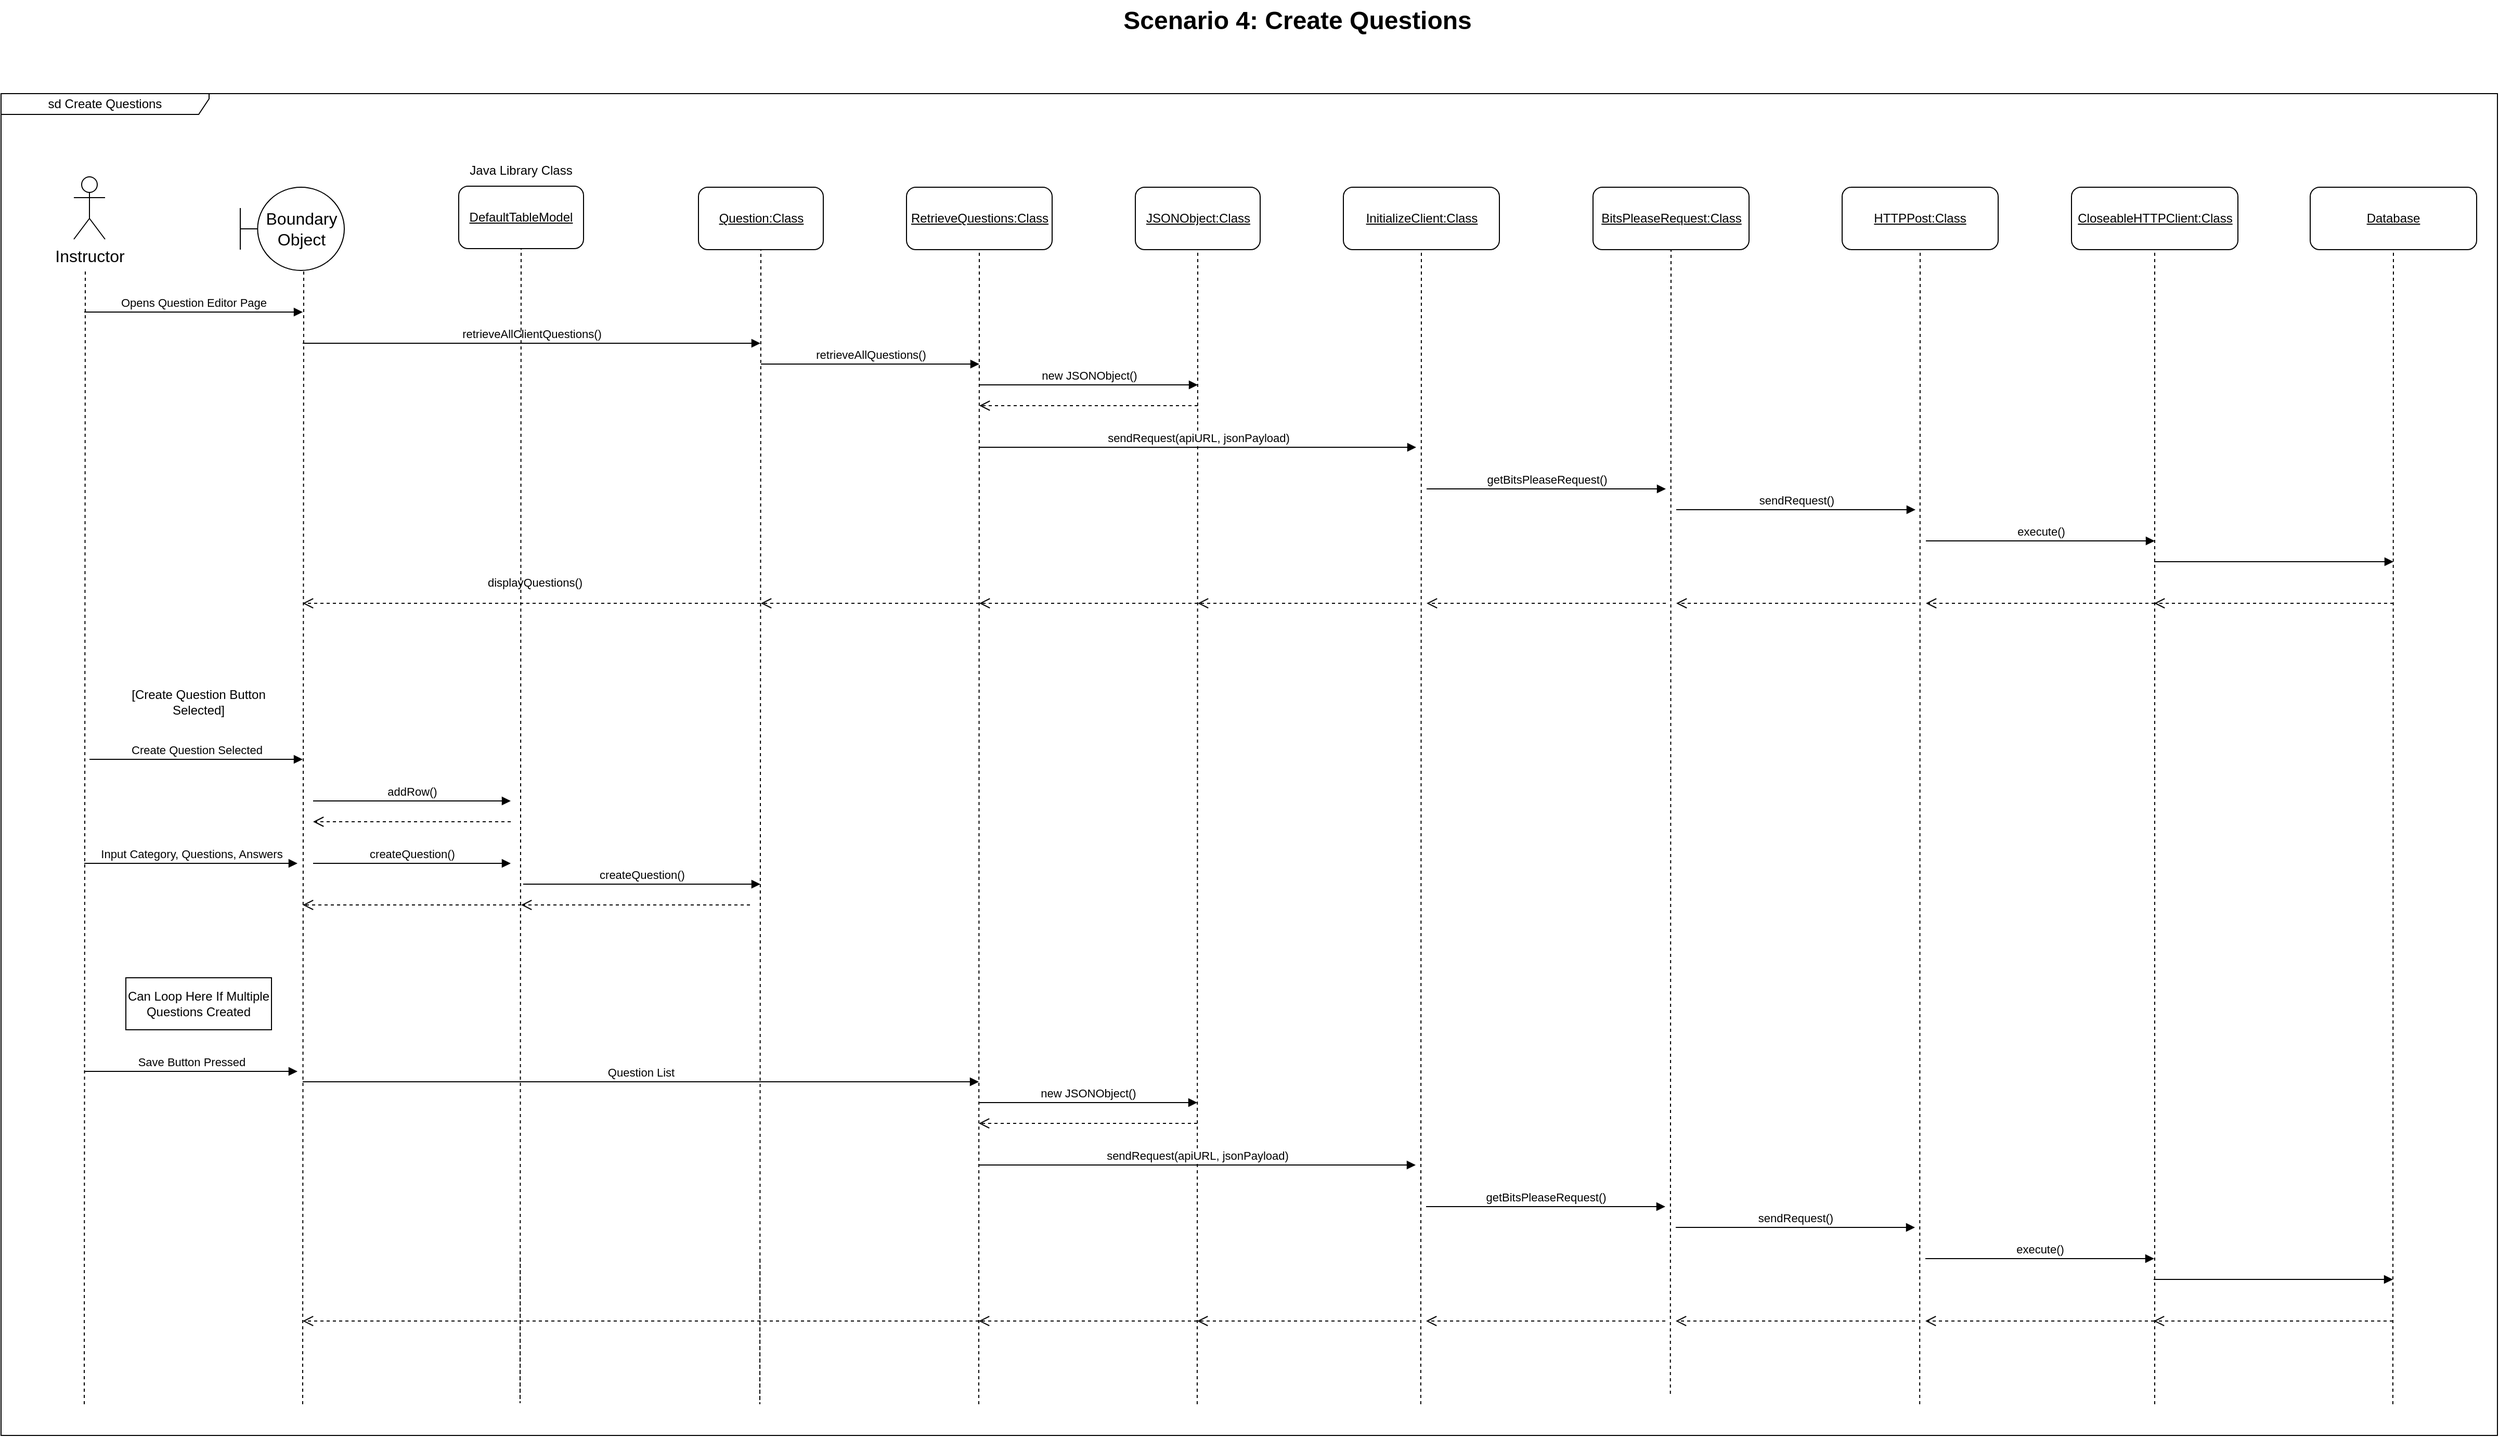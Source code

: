<mxfile version="21.6.6" type="github">
  <diagram name="Page-1" id="929967ad-93f9-6ef4-fab6-5d389245f69c">
    <mxGraphModel dx="3600" dy="1487" grid="1" gridSize="10" guides="1" tooltips="1" connect="1" arrows="1" fold="1" page="1" pageScale="1.5" pageWidth="1169" pageHeight="826" background="none" math="0" shadow="0">
      <root>
        <mxCell id="0" style=";html=1;" />
        <mxCell id="1" style=";html=1;" parent="0" />
        <mxCell id="BygNE2UErq7dpZcZYX3N-1" value="Boundary Object" style="shape=umlBoundary;whiteSpace=wrap;html=1;fontSize=16;" parent="1" vertex="1">
          <mxGeometry x="510" y="230" width="100" height="80" as="geometry" />
        </mxCell>
        <mxCell id="BygNE2UErq7dpZcZYX3N-2" value="Instructor" style="shape=umlActor;html=1;verticalLabelPosition=bottom;verticalAlign=top;align=center;fontSize=16;" parent="1" vertex="1">
          <mxGeometry x="350" y="220" width="30" height="60" as="geometry" />
        </mxCell>
        <mxCell id="L_0Sts4csoF8o7Koaro3-2" value="&lt;u&gt;Question:Class&lt;/u&gt;" style="rounded=1;whiteSpace=wrap;html=1;" parent="1" vertex="1">
          <mxGeometry x="950.5" y="230" width="120" height="60" as="geometry" />
        </mxCell>
        <mxCell id="L_0Sts4csoF8o7Koaro3-6" value="&lt;u&gt;JSONObject:Class&lt;/u&gt;" style="rounded=1;whiteSpace=wrap;html=1;" parent="1" vertex="1">
          <mxGeometry x="1370.5" y="230" width="120" height="60" as="geometry" />
        </mxCell>
        <mxCell id="L_0Sts4csoF8o7Koaro3-7" value="&lt;u&gt;RetrieveQuestions:Class&lt;/u&gt;" style="rounded=1;whiteSpace=wrap;html=1;" parent="1" vertex="1">
          <mxGeometry x="1150.5" y="230" width="140" height="60" as="geometry" />
        </mxCell>
        <mxCell id="L_0Sts4csoF8o7Koaro3-8" value="Scenario 4: Create Questions" style="text;strokeColor=none;fillColor=none;html=1;fontSize=24;fontStyle=1;verticalAlign=middle;align=center;" parent="1" vertex="1">
          <mxGeometry x="1240.5" y="50" width="570" height="40" as="geometry" />
        </mxCell>
        <mxCell id="L_0Sts4csoF8o7Koaro3-15" value="" style="endArrow=none;dashed=1;html=1;rounded=0;movable=1;resizable=1;rotatable=1;deletable=1;editable=1;locked=0;connectable=1;exitX=0.05;exitY=0.544;exitDx=0;exitDy=0;exitPerimeter=0;entryX=0.5;entryY=1;entryDx=0;entryDy=0;" parent="1" edge="1" target="L_0Sts4csoF8o7Koaro3-2">
          <mxGeometry width="50" height="50" relative="1" as="geometry">
            <mxPoint x="1009.67" y="1261" as="sourcePoint" />
            <mxPoint x="1009.67" y="650" as="targetPoint" />
            <Array as="points">
              <mxPoint x="1009.5" y="1400" />
            </Array>
          </mxGeometry>
        </mxCell>
        <mxCell id="L_0Sts4csoF8o7Koaro3-4" value="sd Create Questions" style="shape=umlFrame;whiteSpace=wrap;html=1;pointerEvents=0;width=200;height=20;" parent="1" vertex="1">
          <mxGeometry x="280" y="140" width="2400" height="1290" as="geometry" />
        </mxCell>
        <mxCell id="L_0Sts4csoF8o7Koaro3-31" value="Create Question Selected" style="html=1;verticalAlign=bottom;endArrow=block;edgeStyle=elbowEdgeStyle;elbow=horizontal;curved=0;rounded=0;" parent="1" edge="1">
          <mxGeometry width="80" relative="1" as="geometry">
            <mxPoint x="365" y="780" as="sourcePoint" />
            <mxPoint x="570" y="780" as="targetPoint" />
          </mxGeometry>
        </mxCell>
        <mxCell id="4zJbVAAGOXzPrP1AxdIP-1" value="" style="endArrow=none;dashed=1;html=1;rounded=0;movable=1;resizable=1;rotatable=1;deletable=1;editable=1;locked=0;connectable=1;exitX=0.28;exitY=0.967;exitDx=0;exitDy=0;exitPerimeter=0;entryX=0.5;entryY=1;entryDx=0;entryDy=0;" parent="1" edge="1" target="L_0Sts4csoF8o7Koaro3-7">
          <mxGeometry width="50" height="50" relative="1" as="geometry">
            <mxPoint x="1219.97" y="1400" as="sourcePoint" />
            <mxPoint x="1220.5" y="650" as="targetPoint" />
            <Array as="points">
              <mxPoint x="1219.97" y="1380" />
              <mxPoint x="1219.97" y="1370" />
            </Array>
          </mxGeometry>
        </mxCell>
        <mxCell id="4zJbVAAGOXzPrP1AxdIP-2" value="" style="endArrow=none;dashed=1;html=1;rounded=0;movable=1;resizable=1;rotatable=1;deletable=1;editable=1;locked=0;connectable=1;exitX=0.28;exitY=0.967;exitDx=0;exitDy=0;exitPerimeter=0;" parent="1" edge="1">
          <mxGeometry width="50" height="50" relative="1" as="geometry">
            <mxPoint x="570" y="1400" as="sourcePoint" />
            <mxPoint x="571" y="310" as="targetPoint" />
            <Array as="points">
              <mxPoint x="570" y="1380" />
              <mxPoint x="570" y="1370" />
            </Array>
          </mxGeometry>
        </mxCell>
        <mxCell id="4zJbVAAGOXzPrP1AxdIP-3" value="" style="endArrow=none;dashed=1;html=1;rounded=0;movable=1;resizable=1;rotatable=1;deletable=1;editable=1;locked=0;connectable=1;exitX=0.28;exitY=0.967;exitDx=0;exitDy=0;exitPerimeter=0;entryX=0.5;entryY=1;entryDx=0;entryDy=0;" parent="1" edge="1" target="L_0Sts4csoF8o7Koaro3-6">
          <mxGeometry width="50" height="50" relative="1" as="geometry">
            <mxPoint x="1429.97" y="1400" as="sourcePoint" />
            <mxPoint x="1430.5" y="650" as="targetPoint" />
            <Array as="points">
              <mxPoint x="1429.97" y="1380" />
              <mxPoint x="1429.97" y="1370" />
            </Array>
          </mxGeometry>
        </mxCell>
        <mxCell id="4zJbVAAGOXzPrP1AxdIP-4" value="" style="endArrow=none;dashed=1;html=1;rounded=0;movable=1;resizable=1;rotatable=1;deletable=1;editable=1;locked=0;connectable=1;exitX=0.28;exitY=0.967;exitDx=0;exitDy=0;exitPerimeter=0;" parent="1" edge="1">
          <mxGeometry width="50" height="50" relative="1" as="geometry">
            <mxPoint x="360" y="1400" as="sourcePoint" />
            <mxPoint x="361" y="310" as="targetPoint" />
            <Array as="points">
              <mxPoint x="360" y="1380" />
              <mxPoint x="360" y="1370" />
            </Array>
          </mxGeometry>
        </mxCell>
        <mxCell id="07FEJgRhnAGQ607lGeJZ-4" value="[Create Question Button Selected]" style="text;html=1;strokeColor=none;fillColor=none;align=center;verticalAlign=middle;whiteSpace=wrap;rounded=0;" vertex="1" parent="1">
          <mxGeometry x="400" y="710" width="140" height="30" as="geometry" />
        </mxCell>
        <mxCell id="07FEJgRhnAGQ607lGeJZ-8" value="Opens Question Editor Page" style="html=1;verticalAlign=bottom;endArrow=block;edgeStyle=elbowEdgeStyle;elbow=horizontal;curved=0;rounded=0;" edge="1" parent="1">
          <mxGeometry width="80" relative="1" as="geometry">
            <mxPoint x="360" y="350" as="sourcePoint" />
            <mxPoint x="570" y="350" as="targetPoint" />
          </mxGeometry>
        </mxCell>
        <mxCell id="07FEJgRhnAGQ607lGeJZ-11" value="retrieveAllClientQuestions()" style="html=1;verticalAlign=bottom;endArrow=block;edgeStyle=elbowEdgeStyle;elbow=horizontal;curved=0;rounded=0;" edge="1" parent="1">
          <mxGeometry width="80" relative="1" as="geometry">
            <mxPoint x="570" y="380" as="sourcePoint" />
            <mxPoint x="1010" y="380" as="targetPoint" />
          </mxGeometry>
        </mxCell>
        <mxCell id="07FEJgRhnAGQ607lGeJZ-13" value="" style="html=1;verticalAlign=bottom;endArrow=open;dashed=1;endSize=8;edgeStyle=elbowEdgeStyle;elbow=horizontal;curved=0;rounded=0;" edge="1" parent="1">
          <mxGeometry relative="1" as="geometry">
            <mxPoint x="1010" y="630" as="sourcePoint" />
            <mxPoint x="570" y="630" as="targetPoint" />
            <Array as="points" />
          </mxGeometry>
        </mxCell>
        <mxCell id="07FEJgRhnAGQ607lGeJZ-35" value="displayQuestions()" style="edgeLabel;html=1;align=center;verticalAlign=middle;resizable=0;points=[];" vertex="1" connectable="0" parent="07FEJgRhnAGQ607lGeJZ-13">
          <mxGeometry x="-0.211" y="2" relative="1" as="geometry">
            <mxPoint x="-44" y="-22" as="offset" />
          </mxGeometry>
        </mxCell>
        <mxCell id="07FEJgRhnAGQ607lGeJZ-14" value="retrieveAllQuestions()" style="html=1;verticalAlign=bottom;endArrow=block;edgeStyle=elbowEdgeStyle;elbow=horizontal;curved=0;rounded=0;" edge="1" parent="1">
          <mxGeometry width="80" relative="1" as="geometry">
            <mxPoint x="1010.5" y="400" as="sourcePoint" />
            <mxPoint x="1220.5" y="400" as="targetPoint" />
            <mxPoint as="offset" />
          </mxGeometry>
        </mxCell>
        <mxCell id="07FEJgRhnAGQ607lGeJZ-15" value="" style="html=1;verticalAlign=bottom;endArrow=open;dashed=1;endSize=8;edgeStyle=elbowEdgeStyle;elbow=vertical;curved=0;rounded=0;" edge="1" parent="1">
          <mxGeometry relative="1" as="geometry">
            <mxPoint x="1220.5" y="630" as="sourcePoint" />
            <mxPoint x="1010.5" y="630" as="targetPoint" />
            <Array as="points" />
          </mxGeometry>
        </mxCell>
        <mxCell id="07FEJgRhnAGQ607lGeJZ-16" value="new JSONObject()" style="html=1;verticalAlign=bottom;endArrow=block;edgeStyle=elbowEdgeStyle;elbow=horizontal;curved=0;rounded=0;" edge="1" parent="1">
          <mxGeometry width="80" relative="1" as="geometry">
            <mxPoint x="1220.5" y="420" as="sourcePoint" />
            <mxPoint x="1430.5" y="420" as="targetPoint" />
          </mxGeometry>
        </mxCell>
        <mxCell id="07FEJgRhnAGQ607lGeJZ-17" value="" style="html=1;verticalAlign=bottom;endArrow=open;dashed=1;endSize=8;edgeStyle=elbowEdgeStyle;elbow=vertical;curved=0;rounded=0;" edge="1" parent="1">
          <mxGeometry relative="1" as="geometry">
            <mxPoint x="1430.5" y="440.0" as="sourcePoint" />
            <mxPoint x="1220.5" y="440.0" as="targetPoint" />
            <Array as="points" />
          </mxGeometry>
        </mxCell>
        <mxCell id="07FEJgRhnAGQ607lGeJZ-18" value="&lt;u&gt;InitializeClient:Class&lt;/u&gt;" style="rounded=1;whiteSpace=wrap;html=1;" vertex="1" parent="1">
          <mxGeometry x="1570.5" y="230" width="150" height="60" as="geometry" />
        </mxCell>
        <mxCell id="07FEJgRhnAGQ607lGeJZ-19" value="" style="endArrow=none;dashed=1;html=1;rounded=0;movable=1;resizable=1;rotatable=1;deletable=1;editable=1;locked=0;connectable=1;exitX=0.28;exitY=0.967;exitDx=0;exitDy=0;exitPerimeter=0;entryX=0.5;entryY=1;entryDx=0;entryDy=0;" edge="1" parent="1" target="07FEJgRhnAGQ607lGeJZ-27">
          <mxGeometry width="50" height="50" relative="1" as="geometry">
            <mxPoint x="1884.87" y="1390" as="sourcePoint" />
            <mxPoint x="1885.4" y="640" as="targetPoint" />
            <Array as="points">
              <mxPoint x="1884.87" y="1370" />
              <mxPoint x="1884.87" y="1360" />
            </Array>
          </mxGeometry>
        </mxCell>
        <mxCell id="07FEJgRhnAGQ607lGeJZ-20" value="sendRequest(apiURL, jsonPayload)" style="html=1;verticalAlign=bottom;endArrow=block;edgeStyle=elbowEdgeStyle;elbow=horizontal;curved=0;rounded=0;" edge="1" parent="1">
          <mxGeometry width="80" relative="1" as="geometry">
            <mxPoint x="1220.5" y="480" as="sourcePoint" />
            <mxPoint x="1640.5" y="480" as="targetPoint" />
          </mxGeometry>
        </mxCell>
        <mxCell id="07FEJgRhnAGQ607lGeJZ-21" value="" style="html=1;verticalAlign=bottom;endArrow=open;dashed=1;endSize=8;edgeStyle=elbowEdgeStyle;elbow=vertical;curved=0;rounded=0;" edge="1" parent="1">
          <mxGeometry relative="1" as="geometry">
            <mxPoint x="2120.5" y="630" as="sourcePoint" />
            <mxPoint x="1890.5" y="630" as="targetPoint" />
            <Array as="points" />
          </mxGeometry>
        </mxCell>
        <mxCell id="07FEJgRhnAGQ607lGeJZ-22" value="&lt;u&gt;CloseableHTTPClient:Class&lt;/u&gt;" style="rounded=1;whiteSpace=wrap;html=1;" vertex="1" parent="1">
          <mxGeometry x="2270.5" y="230" width="160" height="60" as="geometry" />
        </mxCell>
        <mxCell id="07FEJgRhnAGQ607lGeJZ-23" value="" style="endArrow=none;dashed=1;html=1;rounded=0;movable=1;resizable=1;rotatable=1;deletable=1;editable=1;locked=0;connectable=1;exitX=0.28;exitY=0.967;exitDx=0;exitDy=0;exitPerimeter=0;entryX=0.5;entryY=1;entryDx=0;entryDy=0;" edge="1" parent="1" target="07FEJgRhnAGQ607lGeJZ-18">
          <mxGeometry width="50" height="50" relative="1" as="geometry">
            <mxPoint x="1644.91" y="1400" as="sourcePoint" />
            <mxPoint x="1645.44" y="650" as="targetPoint" />
            <Array as="points">
              <mxPoint x="1644.91" y="1380" />
              <mxPoint x="1644.91" y="1370" />
            </Array>
          </mxGeometry>
        </mxCell>
        <mxCell id="07FEJgRhnAGQ607lGeJZ-24" value="getBitsPleaseRequest()" style="html=1;verticalAlign=bottom;endArrow=block;edgeStyle=elbowEdgeStyle;elbow=horizontal;curved=0;rounded=0;" edge="1" parent="1">
          <mxGeometry width="80" relative="1" as="geometry">
            <mxPoint x="1650.5" y="520" as="sourcePoint" />
            <mxPoint x="1880.5" y="520" as="targetPoint" />
          </mxGeometry>
        </mxCell>
        <mxCell id="07FEJgRhnAGQ607lGeJZ-25" value="" style="html=1;verticalAlign=bottom;endArrow=open;dashed=1;endSize=8;edgeStyle=elbowEdgeStyle;elbow=vertical;curved=0;rounded=0;" edge="1" parent="1">
          <mxGeometry relative="1" as="geometry">
            <mxPoint x="1430.5" y="630" as="sourcePoint" />
            <mxPoint x="1220.5" y="630" as="targetPoint" />
            <Array as="points" />
          </mxGeometry>
        </mxCell>
        <mxCell id="07FEJgRhnAGQ607lGeJZ-26" value="" style="endArrow=none;dashed=1;html=1;rounded=0;movable=1;resizable=1;rotatable=1;deletable=1;editable=1;locked=0;connectable=1;exitX=0.28;exitY=0.967;exitDx=0;exitDy=0;exitPerimeter=0;" edge="1" parent="1" target="07FEJgRhnAGQ607lGeJZ-29">
          <mxGeometry width="50" height="50" relative="1" as="geometry">
            <mxPoint x="2124.59" y="1400" as="sourcePoint" />
            <mxPoint x="2125.12" y="650" as="targetPoint" />
            <Array as="points">
              <mxPoint x="2124.59" y="1380" />
              <mxPoint x="2124.59" y="1370" />
            </Array>
          </mxGeometry>
        </mxCell>
        <mxCell id="07FEJgRhnAGQ607lGeJZ-27" value="&lt;u&gt;BitsPleaseRequest:Class&lt;/u&gt;" style="rounded=1;whiteSpace=wrap;html=1;" vertex="1" parent="1">
          <mxGeometry x="1810.5" y="230" width="150" height="60" as="geometry" />
        </mxCell>
        <mxCell id="07FEJgRhnAGQ607lGeJZ-28" value="sendRequest()" style="html=1;verticalAlign=bottom;endArrow=block;edgeStyle=elbowEdgeStyle;elbow=horizontal;curved=0;rounded=0;" edge="1" parent="1">
          <mxGeometry width="80" relative="1" as="geometry">
            <mxPoint x="1890.5" y="540" as="sourcePoint" />
            <mxPoint x="2120.5" y="540" as="targetPoint" />
          </mxGeometry>
        </mxCell>
        <mxCell id="07FEJgRhnAGQ607lGeJZ-29" value="&lt;u&gt;HTTPPost:Class&lt;/u&gt;" style="rounded=1;whiteSpace=wrap;html=1;" vertex="1" parent="1">
          <mxGeometry x="2050" y="230" width="150" height="60" as="geometry" />
        </mxCell>
        <mxCell id="07FEJgRhnAGQ607lGeJZ-30" value="" style="endArrow=none;dashed=1;html=1;rounded=0;movable=1;resizable=1;rotatable=1;deletable=1;editable=1;locked=0;connectable=1;exitX=0.28;exitY=0.967;exitDx=0;exitDy=0;exitPerimeter=0;entryX=0.5;entryY=1;entryDx=0;entryDy=0;" edge="1" parent="1" target="07FEJgRhnAGQ607lGeJZ-22">
          <mxGeometry width="50" height="50" relative="1" as="geometry">
            <mxPoint x="2350.5" y="1400" as="sourcePoint" />
            <mxPoint x="2351.03" y="650" as="targetPoint" />
            <Array as="points">
              <mxPoint x="2350.5" y="1380" />
              <mxPoint x="2350.5" y="1370" />
            </Array>
          </mxGeometry>
        </mxCell>
        <mxCell id="07FEJgRhnAGQ607lGeJZ-31" value="execute()" style="html=1;verticalAlign=bottom;endArrow=block;edgeStyle=elbowEdgeStyle;elbow=vertical;curved=0;rounded=0;" edge="1" parent="1">
          <mxGeometry width="80" relative="1" as="geometry">
            <mxPoint x="2130.5" y="570" as="sourcePoint" />
            <mxPoint x="2350.5" y="570" as="targetPoint" />
          </mxGeometry>
        </mxCell>
        <mxCell id="07FEJgRhnAGQ607lGeJZ-32" value="" style="html=1;verticalAlign=bottom;endArrow=open;dashed=1;endSize=8;edgeStyle=elbowEdgeStyle;elbow=vertical;curved=0;rounded=0;" edge="1" parent="1">
          <mxGeometry relative="1" as="geometry">
            <mxPoint x="2350.5" y="630" as="sourcePoint" />
            <mxPoint x="2130.5" y="630" as="targetPoint" />
            <Array as="points" />
          </mxGeometry>
        </mxCell>
        <mxCell id="07FEJgRhnAGQ607lGeJZ-33" value="" style="html=1;verticalAlign=bottom;endArrow=open;dashed=1;endSize=8;edgeStyle=elbowEdgeStyle;elbow=vertical;curved=0;rounded=0;" edge="1" parent="1">
          <mxGeometry relative="1" as="geometry">
            <mxPoint x="1880.5" y="630" as="sourcePoint" />
            <mxPoint x="1650.5" y="630" as="targetPoint" />
            <Array as="points" />
          </mxGeometry>
        </mxCell>
        <mxCell id="07FEJgRhnAGQ607lGeJZ-34" value="" style="html=1;verticalAlign=bottom;endArrow=open;dashed=1;endSize=8;edgeStyle=elbowEdgeStyle;elbow=vertical;curved=0;rounded=0;" edge="1" parent="1">
          <mxGeometry relative="1" as="geometry">
            <mxPoint x="1640.5" y="630" as="sourcePoint" />
            <mxPoint x="1430.5" y="630" as="targetPoint" />
            <Array as="points" />
          </mxGeometry>
        </mxCell>
        <mxCell id="07FEJgRhnAGQ607lGeJZ-36" value="&lt;u&gt;DefaultTableModel&lt;/u&gt;" style="rounded=1;whiteSpace=wrap;html=1;" vertex="1" parent="1">
          <mxGeometry x="720" y="229" width="120" height="60" as="geometry" />
        </mxCell>
        <mxCell id="07FEJgRhnAGQ607lGeJZ-37" value="" style="endArrow=none;dashed=1;html=1;rounded=0;movable=1;resizable=1;rotatable=1;deletable=1;editable=1;locked=0;connectable=1;exitX=0.05;exitY=0.544;exitDx=0;exitDy=0;exitPerimeter=0;entryX=0.5;entryY=1;entryDx=0;entryDy=0;" edge="1" parent="1" target="07FEJgRhnAGQ607lGeJZ-36">
          <mxGeometry width="50" height="50" relative="1" as="geometry">
            <mxPoint x="779.17" y="1260" as="sourcePoint" />
            <mxPoint x="779.17" y="649" as="targetPoint" />
            <Array as="points">
              <mxPoint x="779" y="1399" />
            </Array>
          </mxGeometry>
        </mxCell>
        <mxCell id="07FEJgRhnAGQ607lGeJZ-38" value="Java Library Class" style="text;html=1;strokeColor=none;fillColor=none;align=center;verticalAlign=middle;whiteSpace=wrap;rounded=0;" vertex="1" parent="1">
          <mxGeometry x="720" y="199" width="120" height="30" as="geometry" />
        </mxCell>
        <mxCell id="07FEJgRhnAGQ607lGeJZ-39" value="addRow()" style="html=1;verticalAlign=bottom;endArrow=block;edgeStyle=elbowEdgeStyle;elbow=horizontal;curved=0;rounded=0;" edge="1" parent="1">
          <mxGeometry width="80" relative="1" as="geometry">
            <mxPoint x="580" y="820" as="sourcePoint" />
            <mxPoint x="770" y="820" as="targetPoint" />
          </mxGeometry>
        </mxCell>
        <mxCell id="07FEJgRhnAGQ607lGeJZ-40" value="" style="html=1;verticalAlign=bottom;endArrow=open;dashed=1;endSize=8;edgeStyle=elbowEdgeStyle;elbow=vertical;curved=0;rounded=0;" edge="1" parent="1">
          <mxGeometry relative="1" as="geometry">
            <mxPoint x="770" y="840" as="sourcePoint" />
            <mxPoint x="580" y="840" as="targetPoint" />
            <Array as="points" />
          </mxGeometry>
        </mxCell>
        <mxCell id="07FEJgRhnAGQ607lGeJZ-41" value="Input Category, Questions, Answers" style="html=1;verticalAlign=bottom;endArrow=block;edgeStyle=elbowEdgeStyle;elbow=horizontal;curved=0;rounded=0;" edge="1" parent="1">
          <mxGeometry width="80" relative="1" as="geometry">
            <mxPoint x="360" y="880" as="sourcePoint" />
            <mxPoint x="565" y="880" as="targetPoint" />
          </mxGeometry>
        </mxCell>
        <mxCell id="07FEJgRhnAGQ607lGeJZ-42" value="createQuestion()" style="html=1;verticalAlign=bottom;endArrow=block;edgeStyle=elbowEdgeStyle;elbow=horizontal;curved=0;rounded=0;" edge="1" parent="1">
          <mxGeometry width="80" relative="1" as="geometry">
            <mxPoint x="580" y="880" as="sourcePoint" />
            <mxPoint x="770" y="880" as="targetPoint" />
          </mxGeometry>
        </mxCell>
        <mxCell id="07FEJgRhnAGQ607lGeJZ-43" value="createQuestion()" style="html=1;verticalAlign=bottom;endArrow=block;edgeStyle=elbowEdgeStyle;elbow=horizontal;curved=0;rounded=0;" edge="1" parent="1">
          <mxGeometry width="80" relative="1" as="geometry">
            <mxPoint x="782" y="900" as="sourcePoint" />
            <mxPoint x="1010" y="900" as="targetPoint" />
          </mxGeometry>
        </mxCell>
        <mxCell id="07FEJgRhnAGQ607lGeJZ-44" value="" style="html=1;verticalAlign=bottom;endArrow=open;dashed=1;endSize=8;edgeStyle=elbowEdgeStyle;elbow=vertical;curved=0;rounded=0;" edge="1" parent="1">
          <mxGeometry relative="1" as="geometry">
            <mxPoint x="1000" y="920" as="sourcePoint" />
            <mxPoint x="780" y="920" as="targetPoint" />
            <Array as="points" />
          </mxGeometry>
        </mxCell>
        <mxCell id="07FEJgRhnAGQ607lGeJZ-45" value="" style="html=1;verticalAlign=bottom;endArrow=open;dashed=1;endSize=8;edgeStyle=elbowEdgeStyle;elbow=vertical;curved=0;rounded=0;" edge="1" parent="1">
          <mxGeometry relative="1" as="geometry">
            <mxPoint x="780" y="920" as="sourcePoint" />
            <mxPoint x="570" y="920" as="targetPoint" />
            <Array as="points" />
          </mxGeometry>
        </mxCell>
        <mxCell id="07FEJgRhnAGQ607lGeJZ-46" value="Save Button Pressed" style="html=1;verticalAlign=bottom;endArrow=block;edgeStyle=elbowEdgeStyle;elbow=vertical;curved=0;rounded=0;" edge="1" parent="1">
          <mxGeometry width="80" relative="1" as="geometry">
            <mxPoint x="360" y="1080" as="sourcePoint" />
            <mxPoint x="565" y="1080" as="targetPoint" />
          </mxGeometry>
        </mxCell>
        <mxCell id="07FEJgRhnAGQ607lGeJZ-47" value="Can Loop Here If Multiple Questions Created" style="rounded=0;whiteSpace=wrap;html=1;" vertex="1" parent="1">
          <mxGeometry x="400" y="990" width="140" height="50" as="geometry" />
        </mxCell>
        <mxCell id="07FEJgRhnAGQ607lGeJZ-48" value="&lt;u&gt;Database&lt;/u&gt;" style="rounded=1;whiteSpace=wrap;html=1;" vertex="1" parent="1">
          <mxGeometry x="2500" y="230" width="160" height="60" as="geometry" />
        </mxCell>
        <mxCell id="07FEJgRhnAGQ607lGeJZ-49" value="" style="endArrow=none;dashed=1;html=1;rounded=0;movable=1;resizable=1;rotatable=1;deletable=1;editable=1;locked=0;connectable=1;exitX=0.28;exitY=0.967;exitDx=0;exitDy=0;exitPerimeter=0;entryX=0.5;entryY=1;entryDx=0;entryDy=0;" edge="1" parent="1" target="07FEJgRhnAGQ607lGeJZ-48">
          <mxGeometry width="50" height="50" relative="1" as="geometry">
            <mxPoint x="2579.47" y="1400" as="sourcePoint" />
            <mxPoint x="2580" y="650" as="targetPoint" />
            <Array as="points">
              <mxPoint x="2579.47" y="1380" />
              <mxPoint x="2579.47" y="1370" />
            </Array>
          </mxGeometry>
        </mxCell>
        <mxCell id="07FEJgRhnAGQ607lGeJZ-50" value="" style="html=1;verticalAlign=bottom;endArrow=block;edgeStyle=elbowEdgeStyle;elbow=vertical;curved=0;rounded=0;" edge="1" parent="1">
          <mxGeometry width="80" relative="1" as="geometry">
            <mxPoint x="2350" y="590" as="sourcePoint" />
            <mxPoint x="2580" y="590" as="targetPoint" />
          </mxGeometry>
        </mxCell>
        <mxCell id="07FEJgRhnAGQ607lGeJZ-51" value="" style="html=1;verticalAlign=bottom;endArrow=open;dashed=1;endSize=8;edgeStyle=elbowEdgeStyle;elbow=vertical;curved=0;rounded=0;" edge="1" parent="1">
          <mxGeometry relative="1" as="geometry">
            <mxPoint x="2580" y="630" as="sourcePoint" />
            <mxPoint x="2350" y="630" as="targetPoint" />
            <Array as="points" />
          </mxGeometry>
        </mxCell>
        <mxCell id="07FEJgRhnAGQ607lGeJZ-53" value="new JSONObject()" style="html=1;verticalAlign=bottom;endArrow=block;edgeStyle=elbowEdgeStyle;elbow=horizontal;curved=0;rounded=0;" edge="1" parent="1">
          <mxGeometry width="80" relative="1" as="geometry">
            <mxPoint x="1220" y="1110" as="sourcePoint" />
            <mxPoint x="1430" y="1110" as="targetPoint" />
          </mxGeometry>
        </mxCell>
        <mxCell id="07FEJgRhnAGQ607lGeJZ-54" value="" style="html=1;verticalAlign=bottom;endArrow=open;dashed=1;endSize=8;edgeStyle=elbowEdgeStyle;elbow=vertical;curved=0;rounded=0;" edge="1" parent="1">
          <mxGeometry relative="1" as="geometry">
            <mxPoint x="1430" y="1130" as="sourcePoint" />
            <mxPoint x="1220" y="1130" as="targetPoint" />
            <Array as="points" />
          </mxGeometry>
        </mxCell>
        <mxCell id="07FEJgRhnAGQ607lGeJZ-55" value="sendRequest(apiURL, jsonPayload)" style="html=1;verticalAlign=bottom;endArrow=block;edgeStyle=elbowEdgeStyle;elbow=horizontal;curved=0;rounded=0;" edge="1" parent="1">
          <mxGeometry width="80" relative="1" as="geometry">
            <mxPoint x="1220" y="1170" as="sourcePoint" />
            <mxPoint x="1640" y="1170" as="targetPoint" />
          </mxGeometry>
        </mxCell>
        <mxCell id="07FEJgRhnAGQ607lGeJZ-56" value="" style="html=1;verticalAlign=bottom;endArrow=open;dashed=1;endSize=8;edgeStyle=elbowEdgeStyle;elbow=vertical;curved=0;rounded=0;" edge="1" parent="1">
          <mxGeometry relative="1" as="geometry">
            <mxPoint x="2120" y="1320" as="sourcePoint" />
            <mxPoint x="1890" y="1320" as="targetPoint" />
            <Array as="points" />
          </mxGeometry>
        </mxCell>
        <mxCell id="07FEJgRhnAGQ607lGeJZ-57" value="getBitsPleaseRequest()" style="html=1;verticalAlign=bottom;endArrow=block;edgeStyle=elbowEdgeStyle;elbow=horizontal;curved=0;rounded=0;" edge="1" parent="1">
          <mxGeometry width="80" relative="1" as="geometry">
            <mxPoint x="1650" y="1210" as="sourcePoint" />
            <mxPoint x="1880" y="1210" as="targetPoint" />
          </mxGeometry>
        </mxCell>
        <mxCell id="07FEJgRhnAGQ607lGeJZ-58" value="" style="html=1;verticalAlign=bottom;endArrow=open;dashed=1;endSize=8;edgeStyle=elbowEdgeStyle;elbow=vertical;curved=0;rounded=0;" edge="1" parent="1">
          <mxGeometry relative="1" as="geometry">
            <mxPoint x="1430" y="1320" as="sourcePoint" />
            <mxPoint x="1220" y="1320" as="targetPoint" />
            <Array as="points" />
          </mxGeometry>
        </mxCell>
        <mxCell id="07FEJgRhnAGQ607lGeJZ-59" value="sendRequest()" style="html=1;verticalAlign=bottom;endArrow=block;edgeStyle=elbowEdgeStyle;elbow=horizontal;curved=0;rounded=0;" edge="1" parent="1">
          <mxGeometry width="80" relative="1" as="geometry">
            <mxPoint x="1890" y="1230" as="sourcePoint" />
            <mxPoint x="2120" y="1230" as="targetPoint" />
          </mxGeometry>
        </mxCell>
        <mxCell id="07FEJgRhnAGQ607lGeJZ-60" value="execute()" style="html=1;verticalAlign=bottom;endArrow=block;edgeStyle=elbowEdgeStyle;elbow=vertical;curved=0;rounded=0;" edge="1" parent="1">
          <mxGeometry width="80" relative="1" as="geometry">
            <mxPoint x="2130" y="1260" as="sourcePoint" />
            <mxPoint x="2350" y="1260" as="targetPoint" />
          </mxGeometry>
        </mxCell>
        <mxCell id="07FEJgRhnAGQ607lGeJZ-61" value="" style="html=1;verticalAlign=bottom;endArrow=open;dashed=1;endSize=8;edgeStyle=elbowEdgeStyle;elbow=vertical;curved=0;rounded=0;" edge="1" parent="1">
          <mxGeometry relative="1" as="geometry">
            <mxPoint x="2350" y="1320" as="sourcePoint" />
            <mxPoint x="2130" y="1320" as="targetPoint" />
            <Array as="points" />
          </mxGeometry>
        </mxCell>
        <mxCell id="07FEJgRhnAGQ607lGeJZ-62" value="" style="html=1;verticalAlign=bottom;endArrow=open;dashed=1;endSize=8;edgeStyle=elbowEdgeStyle;elbow=vertical;curved=0;rounded=0;" edge="1" parent="1">
          <mxGeometry relative="1" as="geometry">
            <mxPoint x="1880" y="1320" as="sourcePoint" />
            <mxPoint x="1650" y="1320" as="targetPoint" />
            <Array as="points" />
          </mxGeometry>
        </mxCell>
        <mxCell id="07FEJgRhnAGQ607lGeJZ-63" value="" style="html=1;verticalAlign=bottom;endArrow=open;dashed=1;endSize=8;edgeStyle=elbowEdgeStyle;elbow=vertical;curved=0;rounded=0;" edge="1" parent="1">
          <mxGeometry relative="1" as="geometry">
            <mxPoint x="1640" y="1320" as="sourcePoint" />
            <mxPoint x="1430" y="1320" as="targetPoint" />
            <Array as="points" />
          </mxGeometry>
        </mxCell>
        <mxCell id="07FEJgRhnAGQ607lGeJZ-64" value="" style="html=1;verticalAlign=bottom;endArrow=block;edgeStyle=elbowEdgeStyle;elbow=vertical;curved=0;rounded=0;" edge="1" parent="1">
          <mxGeometry width="80" relative="1" as="geometry">
            <mxPoint x="2349.5" y="1280" as="sourcePoint" />
            <mxPoint x="2579.5" y="1280" as="targetPoint" />
          </mxGeometry>
        </mxCell>
        <mxCell id="07FEJgRhnAGQ607lGeJZ-65" value="" style="html=1;verticalAlign=bottom;endArrow=open;dashed=1;endSize=8;edgeStyle=elbowEdgeStyle;elbow=vertical;curved=0;rounded=0;" edge="1" parent="1">
          <mxGeometry relative="1" as="geometry">
            <mxPoint x="2579.5" y="1320" as="sourcePoint" />
            <mxPoint x="2349.5" y="1320" as="targetPoint" />
            <Array as="points" />
          </mxGeometry>
        </mxCell>
        <mxCell id="07FEJgRhnAGQ607lGeJZ-66" value="Question List" style="html=1;verticalAlign=bottom;endArrow=block;edgeStyle=elbowEdgeStyle;elbow=horizontal;curved=0;rounded=0;" edge="1" parent="1">
          <mxGeometry width="80" relative="1" as="geometry">
            <mxPoint x="570" y="1090" as="sourcePoint" />
            <mxPoint x="1220" y="1090" as="targetPoint" />
          </mxGeometry>
        </mxCell>
        <mxCell id="07FEJgRhnAGQ607lGeJZ-67" value="" style="html=1;verticalAlign=bottom;endArrow=open;dashed=1;endSize=8;edgeStyle=elbowEdgeStyle;elbow=vertical;curved=0;rounded=0;" edge="1" parent="1">
          <mxGeometry relative="1" as="geometry">
            <mxPoint x="1220" y="1320" as="sourcePoint" />
            <mxPoint x="570" y="1320" as="targetPoint" />
            <Array as="points" />
          </mxGeometry>
        </mxCell>
      </root>
    </mxGraphModel>
  </diagram>
</mxfile>
